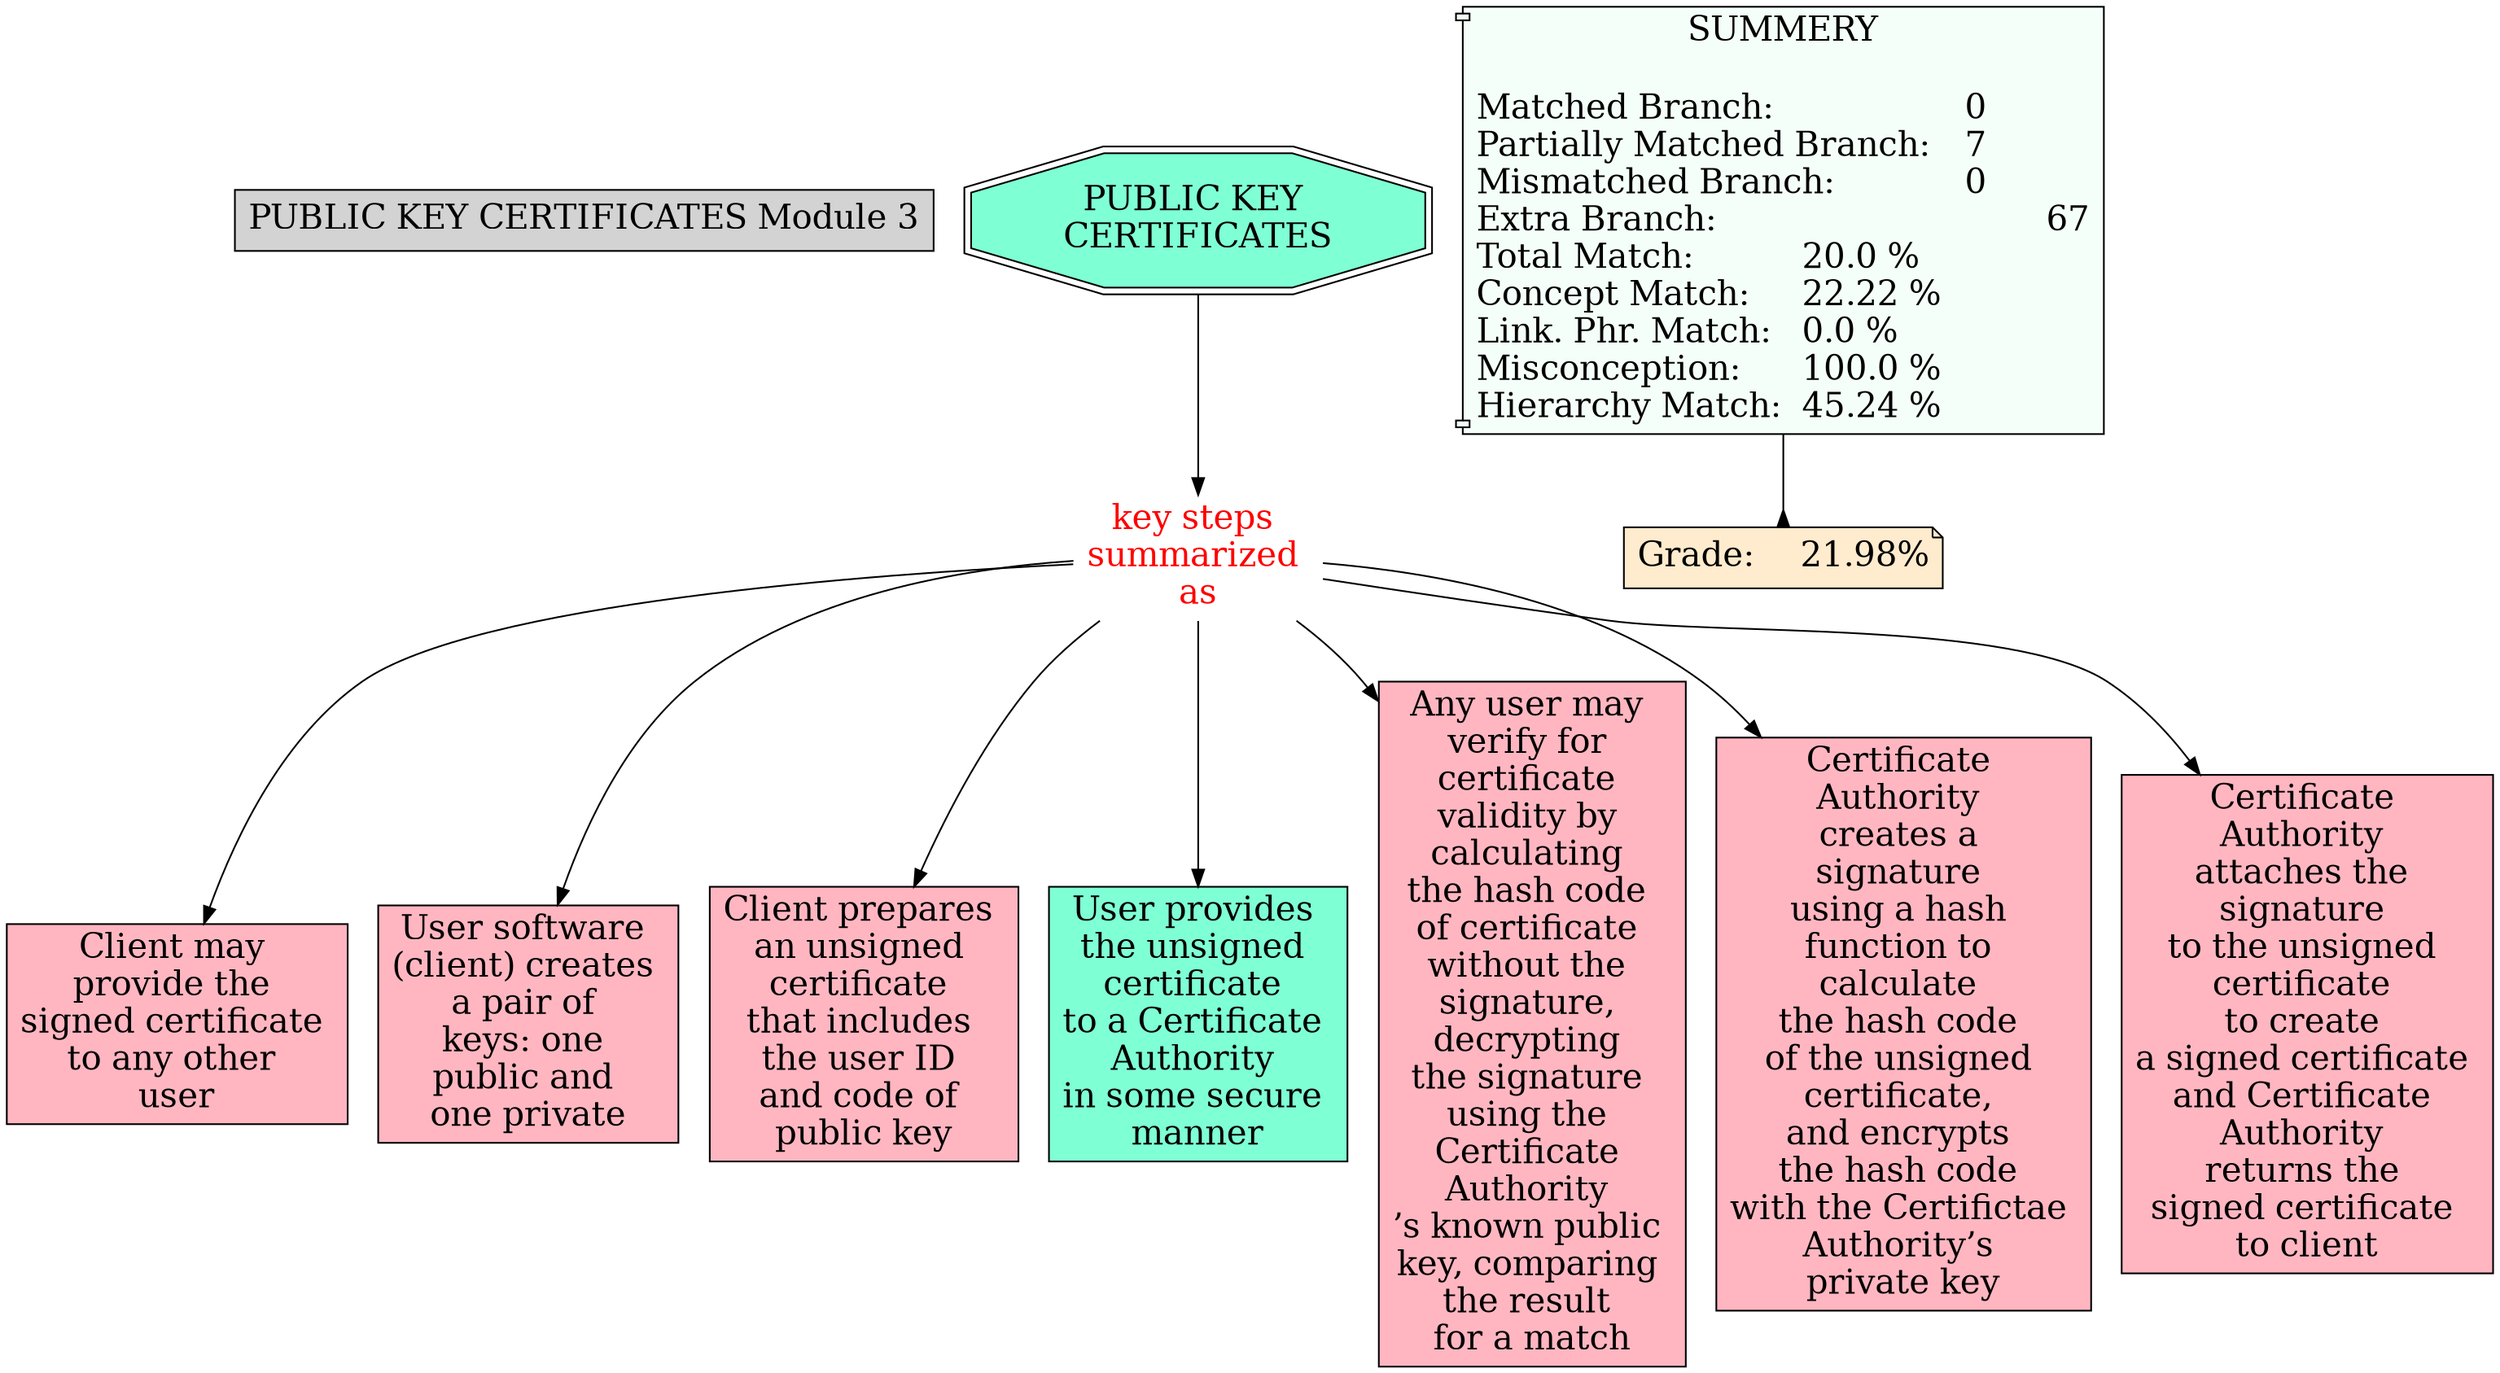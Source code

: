 // The Round Table
digraph {
	"1S635NBVT-10X3QJK-1WWR" [label="PUBLIC KEY CERTIFICATES Module 3" Gsplines=true fontsize=20 shape=rect style=filled]
	"1S633X0FY-9YXYQF-1P04" [label="key steps 
summarized 
as" Gsplines=true fontcolor=red fontsize=20 shape=none]
	"1S633X0FY-7H2WW6-1NZF" [label="Client may 
provide the 
signed certificate 
to any other 
user" Gsplines=true fillcolor="#FFB6C1" fontsize=20 shape=rect style=filled]
	"1S633X0FY-9YXYQF-1P04" -> "1S633X0FY-7H2WW6-1NZF" [constraint=true]
	"1S633X0FY-9YXYQF-1P04" [label="key steps 
summarized 
as" Gsplines=true fontcolor=red fontsize=20 shape=none]
	"1S633X0FY-1K17NS5-1NZ3" [label="User software 
(client) creates 
a pair of 
keys: one 
public and 
one private
" Gsplines=true fillcolor="#FFB6C1" fontsize=20 shape=rect style=filled]
	"1S633X0FY-9YXYQF-1P04" -> "1S633X0FY-1K17NS5-1NZ3" [constraint=true]
	"1S633X0FY-9YXYQF-1P04" [label="key steps 
summarized 
as" Gsplines=true fontcolor=red fontsize=20 shape=none]
	"1S633X0FY-13Z0BSC-1NZ7" [label="Client prepares 
an unsigned 
certificate 
that includes 
the user ID 
and code of 
public key
" Gsplines=true fillcolor="#FFB6C1" fontsize=20 shape=rect style=filled]
	"1S633X0FY-9YXYQF-1P04" -> "1S633X0FY-13Z0BSC-1NZ7" [constraint=true]
	"1S633X0FY-9YXYQF-1P04" [label="key steps 
summarized 
as" Gsplines=true fontcolor=red fontsize=20 shape=none]
	"1S633X0FY-1HWLJ8W-1NZB" [label="User provides 
the unsigned 
certificate 
to a Certificate 
Authority 
in some secure 
manner" Gsplines=true fillcolor=aquamarine fontsize=20 shape=rect style=filled]
	"1S633X0FY-9YXYQF-1P04" -> "1S633X0FY-1HWLJ8W-1NZB" [constraint=true]
	"1S633X0FY-229Z1Z0-1NZM" [label="PUBLIC KEY 
CERTIFICATES" Gsplines=true fillcolor=aquamarine fontsize=20 shape=doubleoctagon style=filled]
	"1S633X0FY-9YXYQF-1P04" [label="key steps 
summarized 
as" Gsplines=true fontcolor=red fontsize=20 shape=none]
	"1S633X0FY-229Z1Z0-1NZM" -> "1S633X0FY-9YXYQF-1P04" [constraint=true]
	"1S633X0FY-9YXYQF-1P04" [label="key steps 
summarized 
as" Gsplines=true fontcolor=red fontsize=20 shape=none]
	"1S633X0FY-1FD4H6L-1NZT" [label="Any user may 
verify for 
certificate 
validity by 
calculating 
the hash code 
of certificate 
without the 
signature, 
decrypting 
the signature 
using the 
Certificate 
Authority 
’s known public 
key, comparing 
the result 
for a match
" Gsplines=true fillcolor="#FFB6C1" fontsize=20 shape=rect style=filled]
	"1S633X0FY-9YXYQF-1P04" -> "1S633X0FY-1FD4H6L-1NZT" [constraint=true]
	"1S633X0FY-9YXYQF-1P04" [label="key steps 
summarized 
as" Gsplines=true fontcolor=red fontsize=20 shape=none]
	"1S633X0FY-1RMKSHY-1NZJ" [label="Certificate 
Authority 
creates a 
signature 
using a hash 
function to 
calculate 
the hash code 
of the unsigned 
certificate, 
and encrypts 
the hash code 
with the Certifictae 
Authority’s 
private key
" Gsplines=true fillcolor="#FFB6C1" fontsize=20 shape=rect style=filled]
	"1S633X0FY-9YXYQF-1P04" -> "1S633X0FY-1RMKSHY-1NZJ" [constraint=true]
	"1S633X0FY-9YXYQF-1P04" [label="key steps 
summarized 
as" Gsplines=true fontcolor=red fontsize=20 shape=none]
	"1S633X0FY-1X9G04Q-1NZQ" [label="Certificate 
Authority 
attaches the 
signature 
to the unsigned 
certificate 
to create 
a signed certificate 
and Certificate 
Authority 
returns the 
signed certificate 
to client" Gsplines=true fillcolor="#FFB6C1" fontsize=20 shape=rect style=filled]
	"1S633X0FY-9YXYQF-1P04" -> "1S633X0FY-1X9G04Q-1NZQ" [constraint=true]
	Stat [label="SUMMERY

Matched Branch:			0\lPartially Matched Branch:	7\lMismatched Branch:		0\lExtra Branch:				67\lTotal Match:		20.0 %\lConcept Match:	22.22 %\lLink. Phr. Match:	0.0 %\lMisconception:	100.0 %\lHierarchy Match:	45.24 %\l" Gsplines=true fillcolor="#F5FFFA" fontsize=20 shape=component style=filled]
	Grade [label="Grade:	21.98%" Gsplines=true fillcolor="#FFEBCD" fontsize=20 shape=note style=filled]
	Stat -> Grade [arrowhead=inv color=black constraint=true]
}
